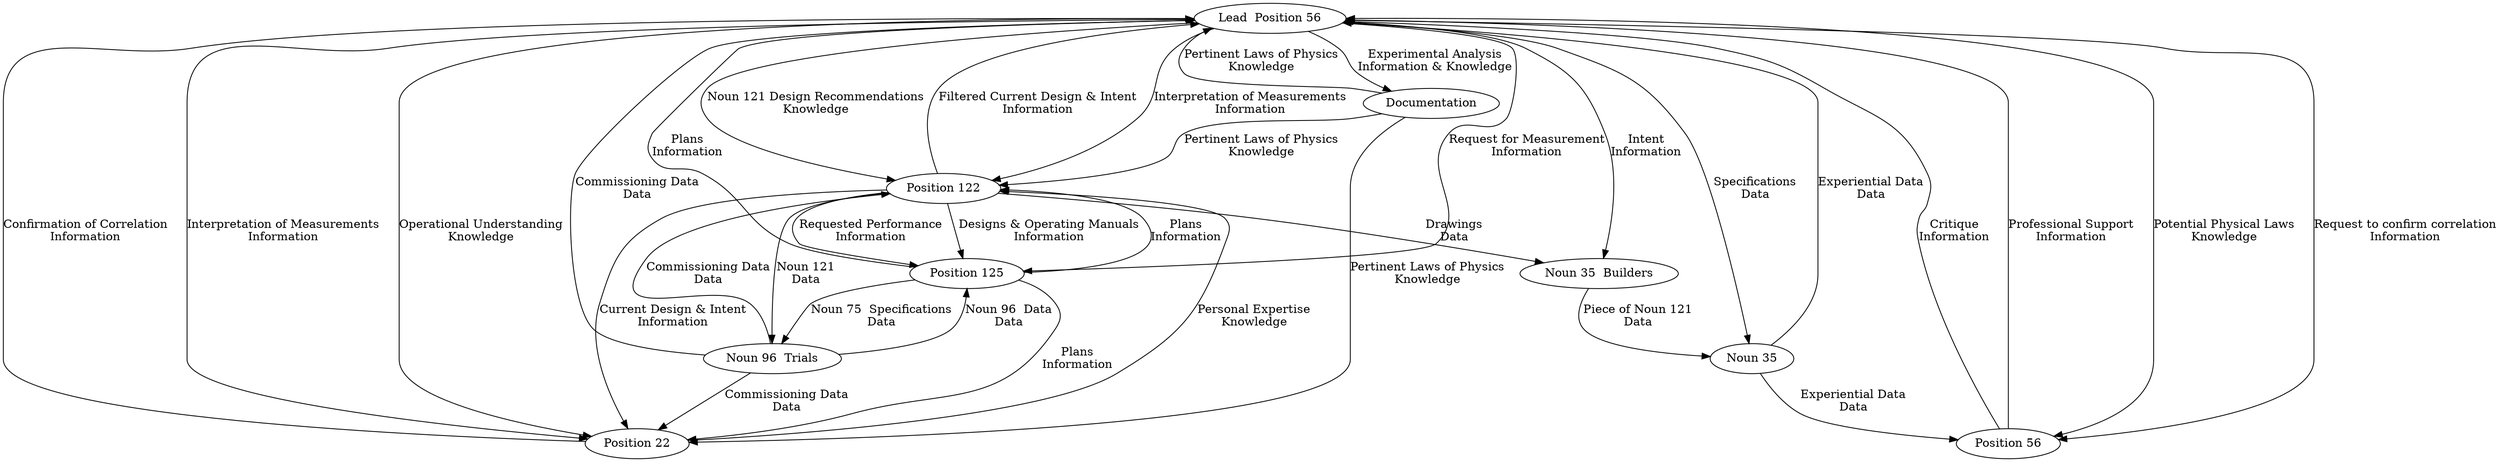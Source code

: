 digraph G {
 lead	[label="Lead  Position 56"];
 res	[label="Position 56"];
 exp	[label="Noun 35"];
 build	[label="Noun 35  Builders"];
 des	[label="Position 122"];
 fpe	[label="Position 22"];
 com	[label="Noun 96  Trials"];
 eng	[label="Position 125"];
 docs	[label="Documentation"];
 
 res -> lead	[label="Critique\nInformation"];
 lead -> res	[label="Request to confirm correlation\nInformation"];
 res -> lead	[label="Professional Support\nInformation"];
 res -> lead	[label="Potential Physical Laws\nKnowledge", dir="both"];
 lead -> exp	[label="Specifications\nData"];
 exp ->	lead	[label="Experiential Data\nData"];
 exp -> res	[label="Experiential Data\nData"];
 build -> exp	[label="Piece of Noun 121\nData"];
 des -> build	[label="Drawings\nData"];
 lead -> build	[label="Intent\nInformation"];
 des -> lead	[label="Filtered Current Design & Intent\nInformation"];
 lead -> des	[label="Noun 121 Design Recommendations\nKnowledge"];
 
 lead -> des	[label="Interpretation of Measurements\nInformation"];
 lead -> fpe	[label="Interpretation of Measurements\nInformation"];
 
 fpe -> des	[label="Personal Expertise\nKnowledge"];
 des -> com	[label="Noun 121\nData"];
 des -> fpe	[label="Current Design & Intent\nInformation"];
 des -> eng	[label="Requested Performance\nInformation"];
 
 //*2
 com -> lead	[label="Commissioning Data\nData"];
 com -> fpe	[label="Commissioning Data\nData"];
 com -> des	[label="Commissioning Data\nData"];
 eng -> lead	[label="Plans\nInformation"];
 eng -> fpe	[label="Plans\nInformation"];
 eng -> des	[label="Plans\nInformation"];
 docs->lead	[label="Pertinent Laws of Physics\nKnowledge"];
 docs->fpe	[label="Pertinent Laws of Physics\nKnowledge"];
 docs->des	[label="Pertinent Laws of Physics\nKnowledge"];
 
 lead -> fpe 	[label="Operational Understanding\nKnowledge"];
 fpe -> lead	[label="Confirmation of Correlation\nInformation"];
 
 eng -> com	[label="Noun 75  Specifications\nData"];
 com -> eng	[label="Noun 96  Data\nData"];
 lead -> eng	[label="Request for Measurement\nInformation"];
 
 lead -> docs	[label="Experimental Analysis\nInformation & Knowledge"];
 des -> eng 	[label="Designs & Operating Manuals\nInformation"];
 
 
 
}